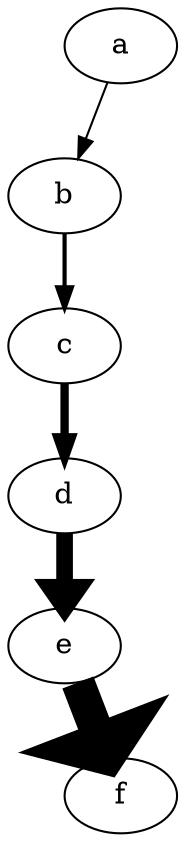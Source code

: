 digraph grow1 {
  a -> b
  b -> c [penwidth=2]
  c -> d [penwidth=4]
  d -> e [penwidth=8]
  e -> f [penwidth=16]
  f -> a [style=invis]
}
